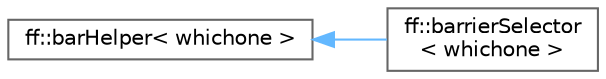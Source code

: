 digraph "类继承关系图"
{
 // LATEX_PDF_SIZE
  bgcolor="transparent";
  edge [fontname=Helvetica,fontsize=10,labelfontname=Helvetica,labelfontsize=10];
  node [fontname=Helvetica,fontsize=10,shape=box,height=0.2,width=0.4];
  rankdir="LR";
  Node0 [id="Node000000",label="ff::barHelper\< whichone \>",height=0.2,width=0.4,color="grey40", fillcolor="white", style="filled",URL="$structff_1_1bar_helper.html",tooltip=" "];
  Node0 -> Node1 [id="edge4906_Node000000_Node000001",dir="back",color="steelblue1",style="solid",tooltip=" "];
  Node1 [id="Node000001",label="ff::barrierSelector\l\< whichone \>",height=0.2,width=0.4,color="grey40", fillcolor="white", style="filled",URL="$structff_1_1barrier_selector.html",tooltip="It allows to select (at compile time) between blocking (false) and non-blocking (true) barriers."];
}
